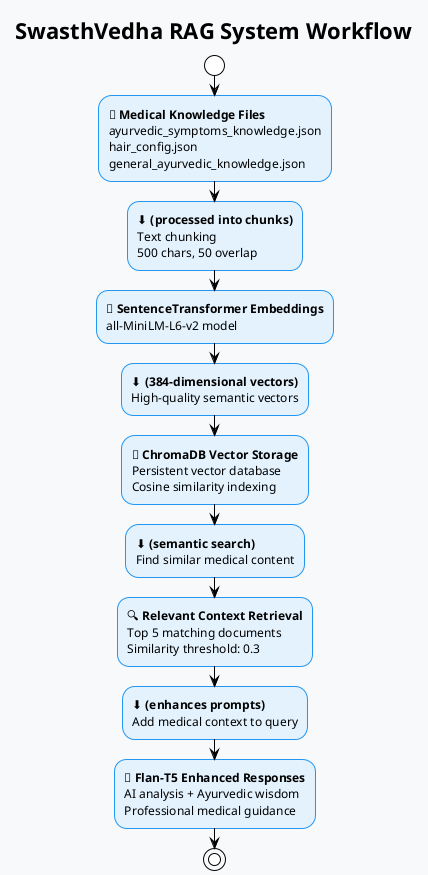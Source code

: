@startuml RAG_Workflow_Simple
!theme plain
skinparam backgroundColor #f8f9fa
skinparam activityBorderColor #2196F3
skinparam activityBackgroundColor #E3F2FD

title SwasthVedha RAG System Workflow

start

:📖 **Medical Knowledge Files**
ayurvedic_symptoms_knowledge.json
hair_config.json  
general_ayurvedic_knowledge.json;

:⬇️ **(processed into chunks)**
Text chunking
500 chars, 50 overlap;

:🧮 **SentenceTransformer Embeddings**
all-MiniLM-L6-v2 model;

:⬇️ **(384-dimensional vectors)**
High-quality semantic vectors;

:💾 **ChromaDB Vector Storage**
Persistent vector database
Cosine similarity indexing;

:⬇️ **(semantic search)**
Find similar medical content;

:🔍 **Relevant Context Retrieval**
Top 5 matching documents
Similarity threshold: 0.3;

:⬇️ **(enhances prompts)**
Add medical context to query;

:🤖 **Flan-T5 Enhanced Responses**
AI analysis + Ayurvedic wisdom
Professional medical guidance;

stop

@enduml